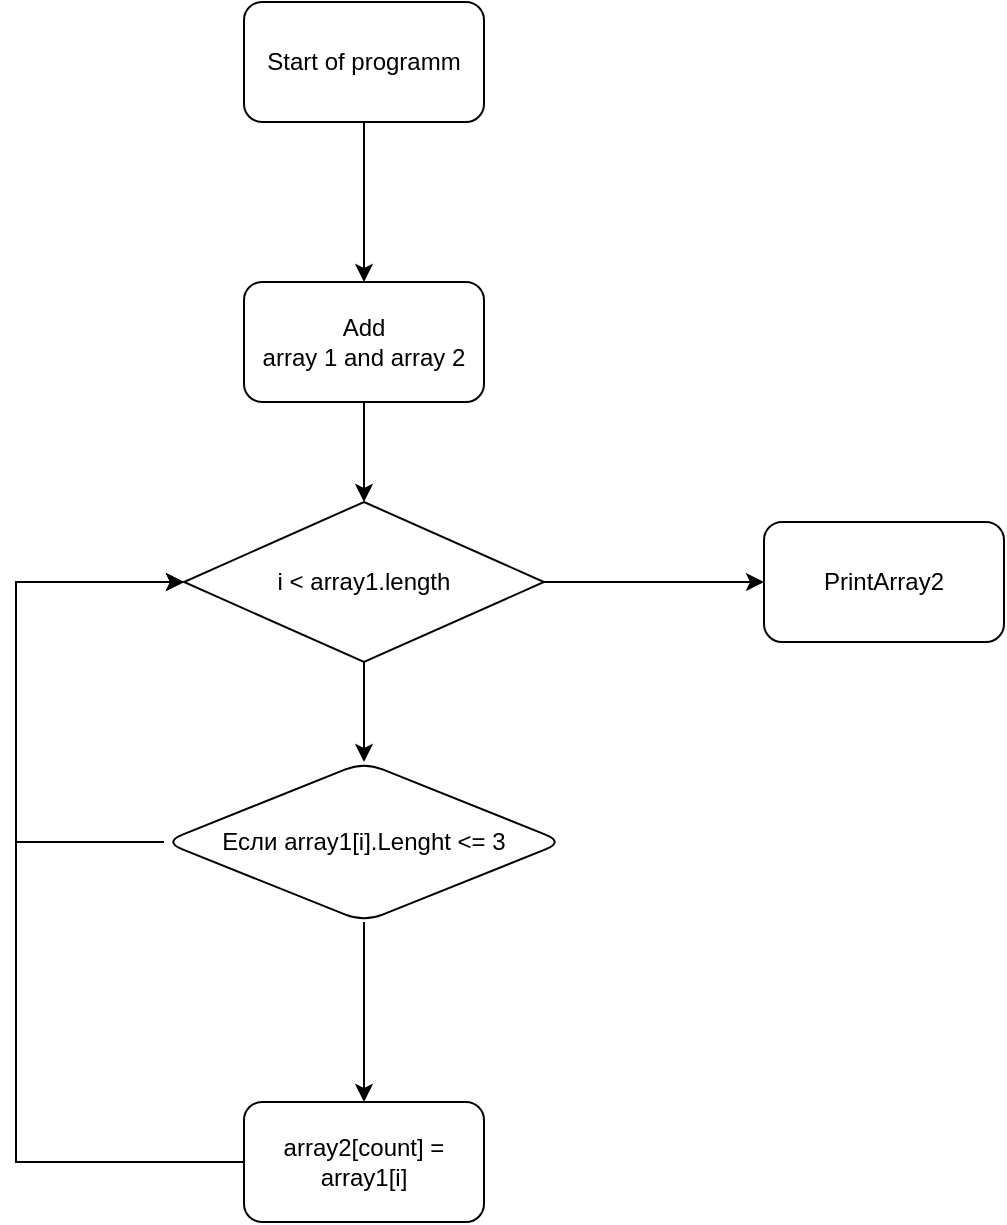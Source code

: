 <mxfile version="21.6.5" type="device">
  <diagram name="Страница 1" id="r7xLqQCiDB0AuHNer2oG">
    <mxGraphModel dx="1418" dy="820" grid="1" gridSize="10" guides="1" tooltips="1" connect="1" arrows="1" fold="1" page="1" pageScale="1" pageWidth="827" pageHeight="1169" math="0" shadow="0">
      <root>
        <mxCell id="0" />
        <mxCell id="1" parent="0" />
        <mxCell id="scm8D5Yb6kqmPGoBiLWh-3" value="" style="edgeStyle=orthogonalEdgeStyle;rounded=0;orthogonalLoop=1;jettySize=auto;html=1;" edge="1" parent="1" source="scm8D5Yb6kqmPGoBiLWh-1" target="scm8D5Yb6kqmPGoBiLWh-2">
          <mxGeometry relative="1" as="geometry" />
        </mxCell>
        <mxCell id="scm8D5Yb6kqmPGoBiLWh-1" value="Start of programm" style="rounded=1;whiteSpace=wrap;html=1;" vertex="1" parent="1">
          <mxGeometry x="354" y="40" width="120" height="60" as="geometry" />
        </mxCell>
        <mxCell id="scm8D5Yb6kqmPGoBiLWh-5" value="" style="edgeStyle=orthogonalEdgeStyle;rounded=0;orthogonalLoop=1;jettySize=auto;html=1;entryX=0.5;entryY=0;entryDx=0;entryDy=0;" edge="1" parent="1" source="scm8D5Yb6kqmPGoBiLWh-2" target="scm8D5Yb6kqmPGoBiLWh-8">
          <mxGeometry relative="1" as="geometry" />
        </mxCell>
        <mxCell id="scm8D5Yb6kqmPGoBiLWh-2" value="Add &lt;br&gt;array 1 and array 2" style="whiteSpace=wrap;html=1;rounded=1;" vertex="1" parent="1">
          <mxGeometry x="354" y="180" width="120" height="60" as="geometry" />
        </mxCell>
        <mxCell id="scm8D5Yb6kqmPGoBiLWh-7" value="" style="edgeStyle=orthogonalEdgeStyle;rounded=0;orthogonalLoop=1;jettySize=auto;html=1;" edge="1" parent="1" source="scm8D5Yb6kqmPGoBiLWh-4" target="scm8D5Yb6kqmPGoBiLWh-6">
          <mxGeometry relative="1" as="geometry" />
        </mxCell>
        <mxCell id="scm8D5Yb6kqmPGoBiLWh-4" value="Если array1[i].Lenght &amp;lt;= 3" style="rhombus;whiteSpace=wrap;html=1;rounded=1;" vertex="1" parent="1">
          <mxGeometry x="314" y="420" width="200" height="80" as="geometry" />
        </mxCell>
        <mxCell id="scm8D5Yb6kqmPGoBiLWh-6" value="array2[count] = array1[i]" style="whiteSpace=wrap;html=1;rounded=1;" vertex="1" parent="1">
          <mxGeometry x="354" y="590" width="120" height="60" as="geometry" />
        </mxCell>
        <mxCell id="scm8D5Yb6kqmPGoBiLWh-9" value="" style="edgeStyle=orthogonalEdgeStyle;rounded=0;orthogonalLoop=1;jettySize=auto;html=1;" edge="1" parent="1" source="scm8D5Yb6kqmPGoBiLWh-8" target="scm8D5Yb6kqmPGoBiLWh-4">
          <mxGeometry relative="1" as="geometry" />
        </mxCell>
        <mxCell id="scm8D5Yb6kqmPGoBiLWh-12" value="" style="edgeStyle=orthogonalEdgeStyle;rounded=0;orthogonalLoop=1;jettySize=auto;html=1;" edge="1" parent="1" source="scm8D5Yb6kqmPGoBiLWh-8" target="scm8D5Yb6kqmPGoBiLWh-11">
          <mxGeometry relative="1" as="geometry" />
        </mxCell>
        <mxCell id="scm8D5Yb6kqmPGoBiLWh-8" value="i &amp;lt; array1.length" style="rhombus;whiteSpace=wrap;html=1;" vertex="1" parent="1">
          <mxGeometry x="324" y="290" width="180" height="80" as="geometry" />
        </mxCell>
        <mxCell id="scm8D5Yb6kqmPGoBiLWh-10" value="" style="endArrow=classic;html=1;rounded=0;exitX=0;exitY=0.5;exitDx=0;exitDy=0;entryX=0;entryY=0.5;entryDx=0;entryDy=0;" edge="1" parent="1" source="scm8D5Yb6kqmPGoBiLWh-4" target="scm8D5Yb6kqmPGoBiLWh-8">
          <mxGeometry width="50" height="50" relative="1" as="geometry">
            <mxPoint x="390" y="450" as="sourcePoint" />
            <mxPoint x="440" y="400" as="targetPoint" />
            <Array as="points">
              <mxPoint x="240" y="460" />
              <mxPoint x="240" y="330" />
            </Array>
          </mxGeometry>
        </mxCell>
        <mxCell id="scm8D5Yb6kqmPGoBiLWh-11" value="PrintArray2" style="rounded=1;whiteSpace=wrap;html=1;" vertex="1" parent="1">
          <mxGeometry x="614" y="300" width="120" height="60" as="geometry" />
        </mxCell>
        <mxCell id="scm8D5Yb6kqmPGoBiLWh-13" value="" style="endArrow=classic;html=1;rounded=0;exitX=0;exitY=0.5;exitDx=0;exitDy=0;entryX=0;entryY=0.5;entryDx=0;entryDy=0;" edge="1" parent="1" source="scm8D5Yb6kqmPGoBiLWh-6" target="scm8D5Yb6kqmPGoBiLWh-8">
          <mxGeometry width="50" height="50" relative="1" as="geometry">
            <mxPoint x="390" y="450" as="sourcePoint" />
            <mxPoint x="440" y="400" as="targetPoint" />
            <Array as="points">
              <mxPoint x="240" y="620" />
              <mxPoint x="240" y="330" />
            </Array>
          </mxGeometry>
        </mxCell>
      </root>
    </mxGraphModel>
  </diagram>
</mxfile>
